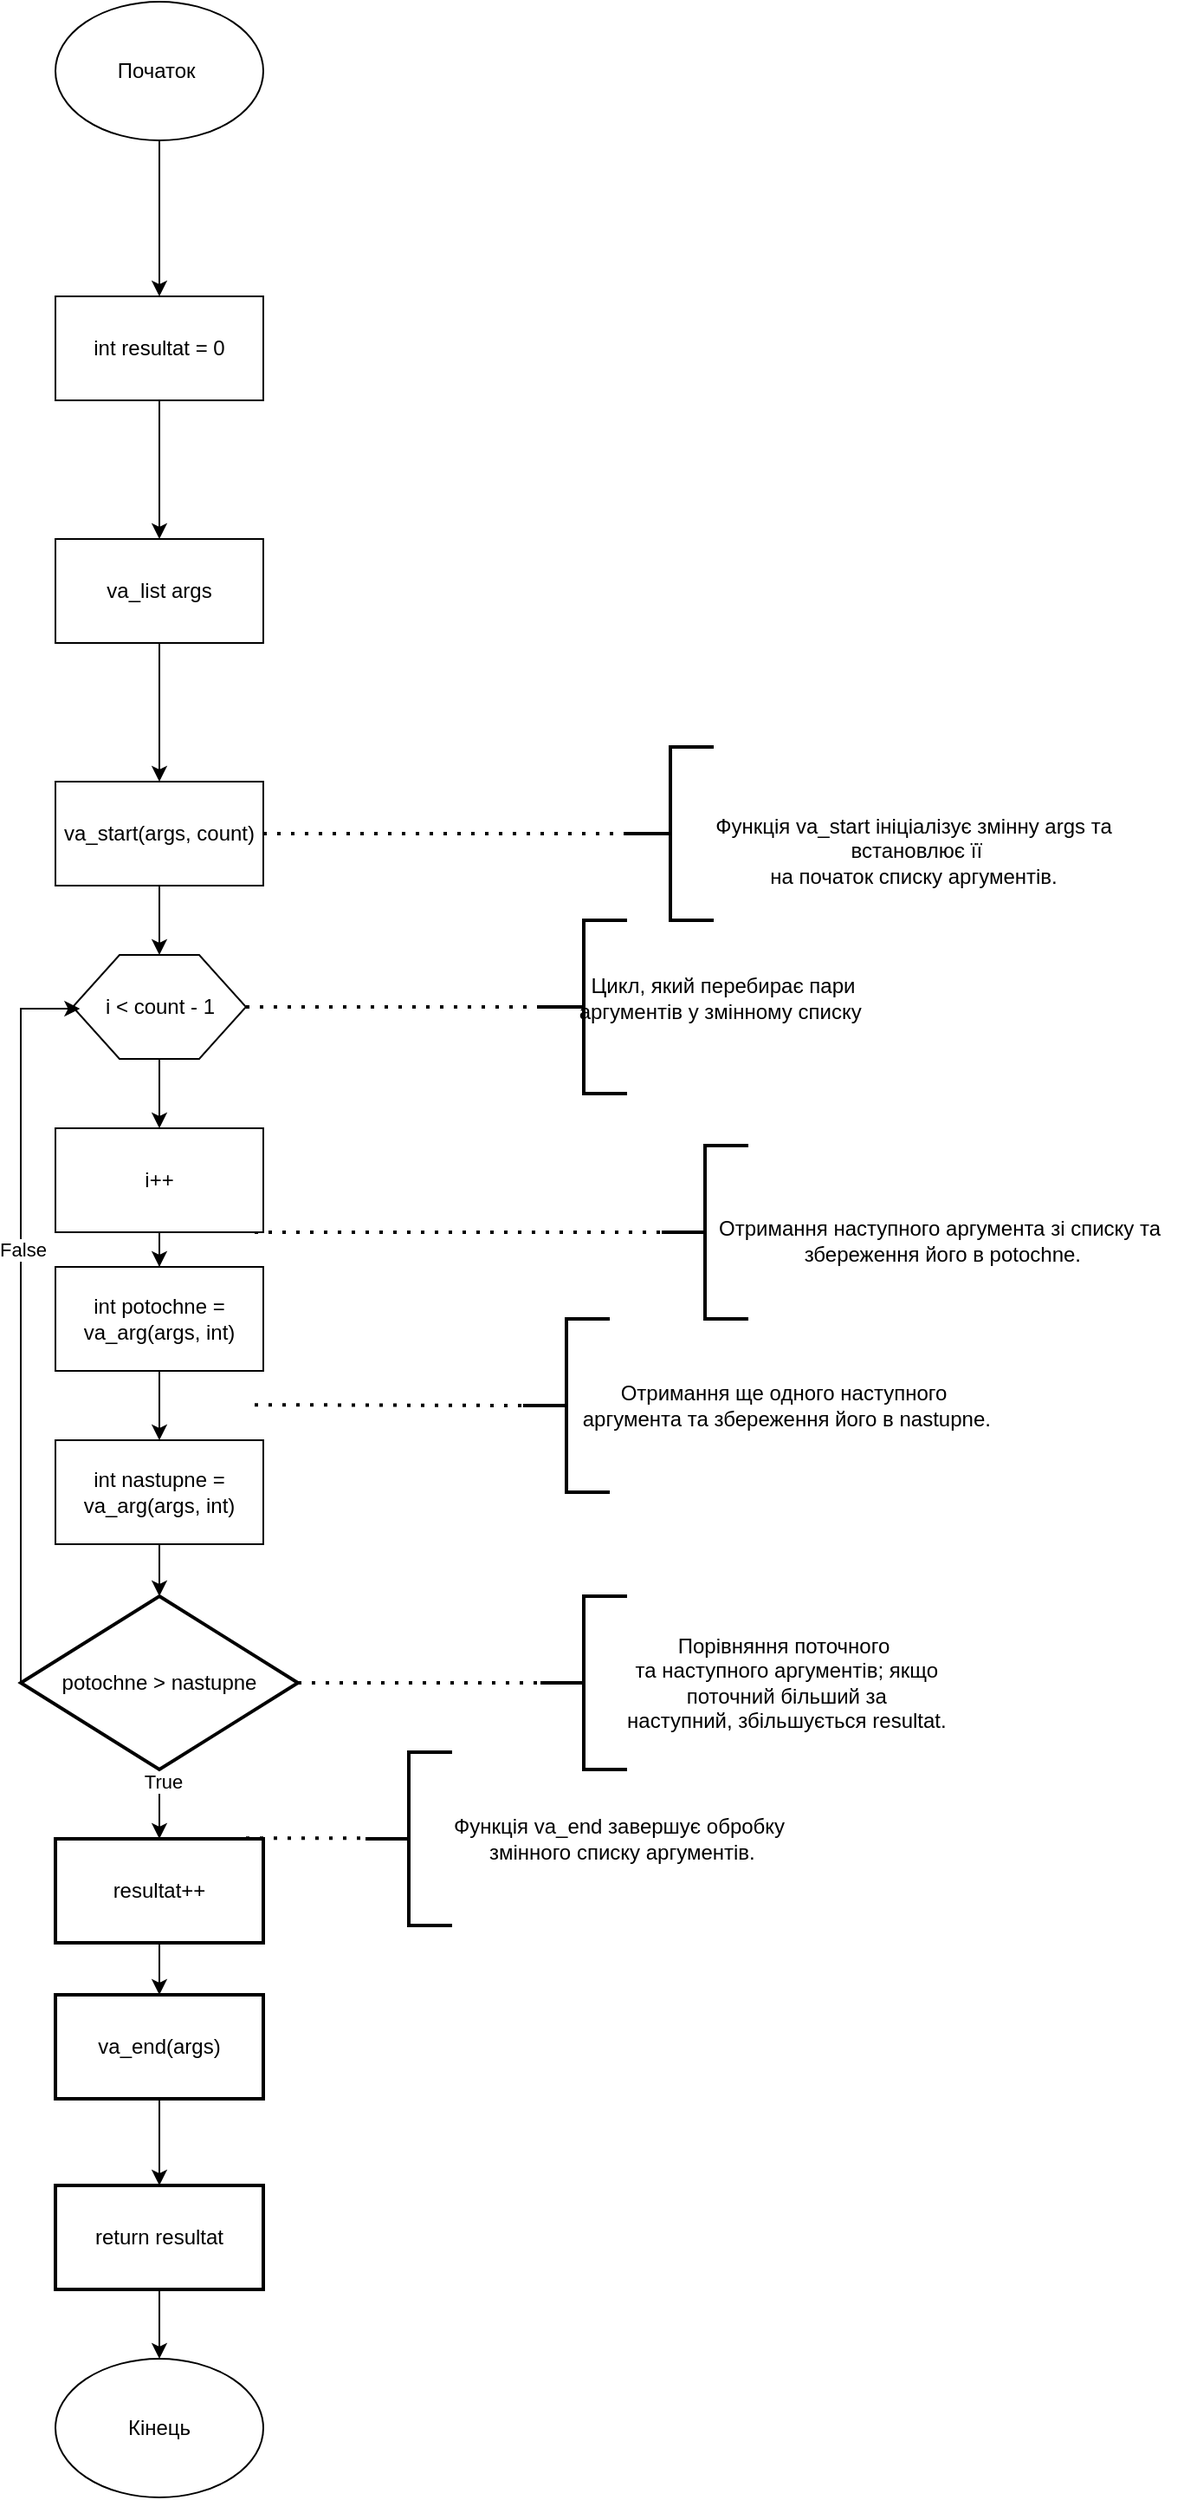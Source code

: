 <mxfile version="22.1.2" type="device">
  <diagram name="Страница — 1" id="v5MBaJPVhTYgz5DfGtqb">
    <mxGraphModel dx="775" dy="776" grid="1" gridSize="10" guides="1" tooltips="1" connect="1" arrows="1" fold="1" page="1" pageScale="1" pageWidth="827" pageHeight="1169" math="0" shadow="0">
      <root>
        <mxCell id="0" />
        <mxCell id="1" parent="0" />
        <mxCell id="MvvM5taRQOztK50YrM3w-3" value="" style="edgeStyle=orthogonalEdgeStyle;rounded=0;orthogonalLoop=1;jettySize=auto;html=1;" parent="1" source="MvvM5taRQOztK50YrM3w-1" target="MvvM5taRQOztK50YrM3w-2" edge="1">
          <mxGeometry relative="1" as="geometry" />
        </mxCell>
        <mxCell id="MvvM5taRQOztK50YrM3w-1" value="Початок&amp;nbsp;" style="ellipse;whiteSpace=wrap;html=1;" parent="1" vertex="1">
          <mxGeometry x="210" y="280" width="120" height="80" as="geometry" />
        </mxCell>
        <mxCell id="MvvM5taRQOztK50YrM3w-5" value="" style="edgeStyle=orthogonalEdgeStyle;rounded=0;orthogonalLoop=1;jettySize=auto;html=1;" parent="1" source="MvvM5taRQOztK50YrM3w-2" target="MvvM5taRQOztK50YrM3w-4" edge="1">
          <mxGeometry relative="1" as="geometry" />
        </mxCell>
        <mxCell id="MvvM5taRQOztK50YrM3w-2" value="int resultat = 0" style="whiteSpace=wrap;html=1;" parent="1" vertex="1">
          <mxGeometry x="210" y="450" width="120" height="60" as="geometry" />
        </mxCell>
        <mxCell id="MvvM5taRQOztK50YrM3w-7" value="" style="edgeStyle=orthogonalEdgeStyle;rounded=0;orthogonalLoop=1;jettySize=auto;html=1;" parent="1" source="MvvM5taRQOztK50YrM3w-4" target="MvvM5taRQOztK50YrM3w-6" edge="1">
          <mxGeometry relative="1" as="geometry" />
        </mxCell>
        <mxCell id="MvvM5taRQOztK50YrM3w-4" value="va_list args" style="whiteSpace=wrap;html=1;" parent="1" vertex="1">
          <mxGeometry x="210" y="590" width="120" height="60" as="geometry" />
        </mxCell>
        <mxCell id="MvvM5taRQOztK50YrM3w-9" value="" style="edgeStyle=orthogonalEdgeStyle;rounded=0;orthogonalLoop=1;jettySize=auto;html=1;entryX=0.5;entryY=0;entryDx=0;entryDy=0;" parent="1" source="MvvM5taRQOztK50YrM3w-6" target="MvvM5taRQOztK50YrM3w-8" edge="1">
          <mxGeometry relative="1" as="geometry">
            <mxPoint x="270" y="870" as="targetPoint" />
          </mxGeometry>
        </mxCell>
        <mxCell id="MvvM5taRQOztK50YrM3w-6" value="va_start(args, count)" style="whiteSpace=wrap;html=1;" parent="1" vertex="1">
          <mxGeometry x="210" y="730" width="120" height="60" as="geometry" />
        </mxCell>
        <mxCell id="J1bTOTGok3e2cb-_7d6a-1" value="" style="edgeStyle=orthogonalEdgeStyle;rounded=0;orthogonalLoop=1;jettySize=auto;html=1;entryX=0.5;entryY=0;entryDx=0;entryDy=0;" parent="1" source="MvvM5taRQOztK50YrM3w-8" target="J1bTOTGok3e2cb-_7d6a-2" edge="1">
          <mxGeometry relative="1" as="geometry">
            <mxPoint x="270" y="1010" as="targetPoint" />
          </mxGeometry>
        </mxCell>
        <mxCell id="MvvM5taRQOztK50YrM3w-8" value="" style="verticalLabelPosition=bottom;verticalAlign=top;html=1;shape=hexagon;perimeter=hexagonPerimeter2;arcSize=6;size=0.27;" parent="1" vertex="1">
          <mxGeometry x="220" y="830" width="100" height="60" as="geometry" />
        </mxCell>
        <mxCell id="MvvM5taRQOztK50YrM3w-13" value="" style="edgeStyle=orthogonalEdgeStyle;rounded=0;orthogonalLoop=1;jettySize=auto;html=1;" parent="1" source="MvvM5taRQOztK50YrM3w-10" target="MvvM5taRQOztK50YrM3w-12" edge="1">
          <mxGeometry relative="1" as="geometry" />
        </mxCell>
        <mxCell id="MvvM5taRQOztK50YrM3w-20" value="True" style="edgeLabel;html=1;align=center;verticalAlign=middle;resizable=0;points=[];" parent="MvvM5taRQOztK50YrM3w-13" vertex="1" connectable="0">
          <mxGeometry x="-0.668" y="2" relative="1" as="geometry">
            <mxPoint as="offset" />
          </mxGeometry>
        </mxCell>
        <mxCell id="MvvM5taRQOztK50YrM3w-10" value="potochne &amp;gt; nastupne" style="strokeWidth=2;html=1;shape=mxgraph.flowchart.decision;whiteSpace=wrap;" parent="1" vertex="1">
          <mxGeometry x="190" y="1200" width="160" height="100" as="geometry" />
        </mxCell>
        <mxCell id="MvvM5taRQOztK50YrM3w-15" value="" style="edgeStyle=orthogonalEdgeStyle;rounded=0;orthogonalLoop=1;jettySize=auto;html=1;" parent="1" source="MvvM5taRQOztK50YrM3w-12" target="MvvM5taRQOztK50YrM3w-14" edge="1">
          <mxGeometry relative="1" as="geometry" />
        </mxCell>
        <mxCell id="MvvM5taRQOztK50YrM3w-12" value="resultat++" style="whiteSpace=wrap;html=1;strokeWidth=2;" parent="1" vertex="1">
          <mxGeometry x="210" y="1340" width="120" height="60" as="geometry" />
        </mxCell>
        <mxCell id="MvvM5taRQOztK50YrM3w-22" value="" style="edgeStyle=orthogonalEdgeStyle;rounded=0;orthogonalLoop=1;jettySize=auto;html=1;" parent="1" source="MvvM5taRQOztK50YrM3w-14" target="MvvM5taRQOztK50YrM3w-21" edge="1">
          <mxGeometry relative="1" as="geometry" />
        </mxCell>
        <mxCell id="MvvM5taRQOztK50YrM3w-14" value="va_end(args)" style="whiteSpace=wrap;html=1;strokeWidth=2;" parent="1" vertex="1">
          <mxGeometry x="210" y="1430" width="120" height="60" as="geometry" />
        </mxCell>
        <mxCell id="MvvM5taRQOztK50YrM3w-16" value="i &amp;lt; count - 1" style="text;html=1;align=center;verticalAlign=middle;resizable=0;points=[];autosize=1;strokeColor=none;fillColor=none;" parent="1" vertex="1">
          <mxGeometry x="225" y="845" width="90" height="30" as="geometry" />
        </mxCell>
        <mxCell id="MvvM5taRQOztK50YrM3w-17" value="" style="endArrow=classic;html=1;rounded=0;exitX=0;exitY=0.5;exitDx=0;exitDy=0;exitPerimeter=0;entryX=-0.009;entryY=0.535;entryDx=0;entryDy=0;entryPerimeter=0;" parent="1" source="MvvM5taRQOztK50YrM3w-10" target="MvvM5taRQOztK50YrM3w-16" edge="1">
          <mxGeometry width="50" height="50" relative="1" as="geometry">
            <mxPoint x="160" y="1130" as="sourcePoint" />
            <mxPoint x="210" y="1080" as="targetPoint" />
            <Array as="points">
              <mxPoint x="190" y="861" />
            </Array>
          </mxGeometry>
        </mxCell>
        <mxCell id="MvvM5taRQOztK50YrM3w-18" value="False" style="edgeLabel;html=1;align=center;verticalAlign=middle;resizable=0;points=[];" parent="MvvM5taRQOztK50YrM3w-17" vertex="1" connectable="0">
          <mxGeometry x="0.182" y="-1" relative="1" as="geometry">
            <mxPoint as="offset" />
          </mxGeometry>
        </mxCell>
        <mxCell id="CXyZ3nrqauTTjUWcUu_5-2" value="" style="edgeStyle=orthogonalEdgeStyle;rounded=0;orthogonalLoop=1;jettySize=auto;html=1;" edge="1" parent="1" source="MvvM5taRQOztK50YrM3w-21" target="CXyZ3nrqauTTjUWcUu_5-1">
          <mxGeometry relative="1" as="geometry" />
        </mxCell>
        <mxCell id="MvvM5taRQOztK50YrM3w-21" value="return resultat" style="whiteSpace=wrap;html=1;strokeWidth=2;" parent="1" vertex="1">
          <mxGeometry x="210" y="1540" width="120" height="60" as="geometry" />
        </mxCell>
        <mxCell id="MvvM5taRQOztK50YrM3w-23" value="" style="strokeWidth=2;html=1;shape=mxgraph.flowchart.annotation_2;align=left;labelPosition=right;pointerEvents=1;" parent="1" vertex="1">
          <mxGeometry x="540" y="710" width="50" height="100" as="geometry" />
        </mxCell>
        <mxCell id="MvvM5taRQOztK50YrM3w-25" value="" style="strokeWidth=2;html=1;shape=mxgraph.flowchart.annotation_2;align=left;labelPosition=right;pointerEvents=1;" parent="1" vertex="1">
          <mxGeometry x="490" y="810" width="50" height="100" as="geometry" />
        </mxCell>
        <mxCell id="MvvM5taRQOztK50YrM3w-26" value="" style="strokeWidth=2;html=1;shape=mxgraph.flowchart.annotation_2;align=left;labelPosition=right;pointerEvents=1;" parent="1" vertex="1">
          <mxGeometry x="560" y="940" width="50" height="100" as="geometry" />
        </mxCell>
        <mxCell id="MvvM5taRQOztK50YrM3w-27" value="Функція va_start ініціалізує змінну args та&lt;br&gt;&amp;nbsp;встановлює її &lt;br&gt;на початок списку аргументів." style="text;html=1;align=center;verticalAlign=middle;resizable=0;points=[];autosize=1;strokeColor=none;fillColor=none;" parent="1" vertex="1">
          <mxGeometry x="580" y="740" width="250" height="60" as="geometry" />
        </mxCell>
        <mxCell id="MvvM5taRQOztK50YrM3w-28" value="" style="endArrow=none;dashed=1;html=1;dashPattern=1 3;strokeWidth=2;rounded=0;exitX=1;exitY=0.5;exitDx=0;exitDy=0;entryX=0.2;entryY=0.5;entryDx=0;entryDy=0;entryPerimeter=0;" parent="1" source="MvvM5taRQOztK50YrM3w-6" target="MvvM5taRQOztK50YrM3w-23" edge="1">
          <mxGeometry width="50" height="50" relative="1" as="geometry">
            <mxPoint x="510" y="790" as="sourcePoint" />
            <mxPoint x="490" y="750" as="targetPoint" />
          </mxGeometry>
        </mxCell>
        <mxCell id="MvvM5taRQOztK50YrM3w-29" value="Цикл, який перебирає пари &lt;br&gt;аргументів у змінному списку&amp;nbsp;" style="text;html=1;align=center;verticalAlign=middle;resizable=0;points=[];autosize=1;strokeColor=none;fillColor=none;" parent="1" vertex="1">
          <mxGeometry x="500" y="835" width="190" height="40" as="geometry" />
        </mxCell>
        <mxCell id="MvvM5taRQOztK50YrM3w-30" value="" style="endArrow=none;dashed=1;html=1;dashPattern=1 3;strokeWidth=2;rounded=0;exitX=1;exitY=0.5;exitDx=0;exitDy=0;entryX=0.2;entryY=0.5;entryDx=0;entryDy=0;entryPerimeter=0;" parent="1" edge="1">
          <mxGeometry width="50" height="50" relative="1" as="geometry">
            <mxPoint x="320" y="860" as="sourcePoint" />
            <mxPoint x="490" y="860" as="targetPoint" />
          </mxGeometry>
        </mxCell>
        <mxCell id="MvvM5taRQOztK50YrM3w-36" value="" style="edgeStyle=orthogonalEdgeStyle;rounded=0;orthogonalLoop=1;jettySize=auto;html=1;" parent="1" source="MvvM5taRQOztK50YrM3w-32" target="MvvM5taRQOztK50YrM3w-35" edge="1">
          <mxGeometry relative="1" as="geometry" />
        </mxCell>
        <mxCell id="MvvM5taRQOztK50YrM3w-32" value="int potochne = va_arg(args, int)" style="whiteSpace=wrap;html=1;" parent="1" vertex="1">
          <mxGeometry x="210" y="1010" width="120" height="60" as="geometry" />
        </mxCell>
        <mxCell id="MvvM5taRQOztK50YrM3w-37" value="" style="edgeStyle=orthogonalEdgeStyle;rounded=0;orthogonalLoop=1;jettySize=auto;html=1;" parent="1" source="MvvM5taRQOztK50YrM3w-35" target="MvvM5taRQOztK50YrM3w-10" edge="1">
          <mxGeometry relative="1" as="geometry" />
        </mxCell>
        <mxCell id="MvvM5taRQOztK50YrM3w-35" value="int nastupne = va_arg(args, int)" style="whiteSpace=wrap;html=1;" parent="1" vertex="1">
          <mxGeometry x="210" y="1110" width="120" height="60" as="geometry" />
        </mxCell>
        <mxCell id="MvvM5taRQOztK50YrM3w-38" value="Отримання наступного аргумента зі списку та&lt;br&gt;&amp;nbsp;збереження його в potochne." style="text;html=1;align=center;verticalAlign=middle;resizable=0;points=[];autosize=1;strokeColor=none;fillColor=none;" parent="1" vertex="1">
          <mxGeometry x="580" y="975" width="280" height="40" as="geometry" />
        </mxCell>
        <mxCell id="MvvM5taRQOztK50YrM3w-39" value="" style="endArrow=none;dashed=1;html=1;dashPattern=1 3;strokeWidth=2;rounded=0;exitX=1;exitY=0.5;exitDx=0;exitDy=0;" parent="1" edge="1">
          <mxGeometry width="50" height="50" relative="1" as="geometry">
            <mxPoint x="325" y="990.0" as="sourcePoint" />
            <mxPoint x="560" y="990" as="targetPoint" />
            <Array as="points" />
          </mxGeometry>
        </mxCell>
        <mxCell id="MvvM5taRQOztK50YrM3w-40" value="" style="strokeWidth=2;html=1;shape=mxgraph.flowchart.annotation_2;align=left;labelPosition=right;pointerEvents=1;" parent="1" vertex="1">
          <mxGeometry x="480" y="1040" width="50" height="100" as="geometry" />
        </mxCell>
        <mxCell id="MvvM5taRQOztK50YrM3w-41" value="Отримання ще одного наступного&lt;br&gt;&amp;nbsp;аргумента та збереження його в nastupne." style="text;html=1;align=center;verticalAlign=middle;resizable=0;points=[];autosize=1;strokeColor=none;fillColor=none;" parent="1" vertex="1">
          <mxGeometry x="500" y="1070" width="260" height="40" as="geometry" />
        </mxCell>
        <mxCell id="MvvM5taRQOztK50YrM3w-43" value="" style="endArrow=none;dashed=1;html=1;dashPattern=1 3;strokeWidth=2;rounded=0;exitX=1;exitY=0.5;exitDx=0;exitDy=0;" parent="1" edge="1">
          <mxGeometry width="50" height="50" relative="1" as="geometry">
            <mxPoint x="325" y="1089.57" as="sourcePoint" />
            <mxPoint x="480" y="1090" as="targetPoint" />
            <Array as="points" />
          </mxGeometry>
        </mxCell>
        <mxCell id="MvvM5taRQOztK50YrM3w-44" value="Порівняння поточного&lt;br&gt;&amp;nbsp;та наступного аргументів; якщо&lt;br&gt;&amp;nbsp;поточний більший за&lt;br&gt;&amp;nbsp;наступний, збільшується resultat." style="text;html=1;align=center;verticalAlign=middle;resizable=0;points=[];autosize=1;strokeColor=none;fillColor=none;" parent="1" vertex="1">
          <mxGeometry x="525" y="1215" width="210" height="70" as="geometry" />
        </mxCell>
        <mxCell id="MvvM5taRQOztK50YrM3w-45" value="" style="strokeWidth=2;html=1;shape=mxgraph.flowchart.annotation_2;align=left;labelPosition=right;pointerEvents=1;" parent="1" vertex="1">
          <mxGeometry x="490" y="1200" width="50" height="100" as="geometry" />
        </mxCell>
        <mxCell id="MvvM5taRQOztK50YrM3w-46" value="" style="endArrow=none;dashed=1;html=1;dashPattern=1 3;strokeWidth=2;rounded=0;exitX=1;exitY=0.5;exitDx=0;exitDy=0;exitPerimeter=0;entryX=0;entryY=0.5;entryDx=0;entryDy=0;entryPerimeter=0;" parent="1" source="MvvM5taRQOztK50YrM3w-10" target="MvvM5taRQOztK50YrM3w-45" edge="1">
          <mxGeometry width="50" height="50" relative="1" as="geometry">
            <mxPoint x="350" y="1220" as="sourcePoint" />
            <mxPoint x="480" y="1219" as="targetPoint" />
            <Array as="points" />
          </mxGeometry>
        </mxCell>
        <mxCell id="MvvM5taRQOztK50YrM3w-47" value="Функція va_end завершує обробку&lt;br&gt;&amp;nbsp;змінного списку аргументів." style="text;html=1;align=center;verticalAlign=middle;resizable=0;points=[];autosize=1;strokeColor=none;fillColor=none;" parent="1" vertex="1">
          <mxGeometry x="430" y="1320" width="210" height="40" as="geometry" />
        </mxCell>
        <mxCell id="MvvM5taRQOztK50YrM3w-48" value="" style="strokeWidth=2;html=1;shape=mxgraph.flowchart.annotation_2;align=left;labelPosition=right;pointerEvents=1;" parent="1" vertex="1">
          <mxGeometry x="389" y="1290" width="50" height="100" as="geometry" />
        </mxCell>
        <mxCell id="MvvM5taRQOztK50YrM3w-49" value="" style="endArrow=none;dashed=1;html=1;dashPattern=1 3;strokeWidth=2;rounded=0;exitX=1;exitY=0.5;exitDx=0;exitDy=0;exitPerimeter=0;entryX=0;entryY=0.5;entryDx=0;entryDy=0;entryPerimeter=0;" parent="1" edge="1">
          <mxGeometry width="50" height="50" relative="1" as="geometry">
            <mxPoint x="320" y="1339.57" as="sourcePoint" />
            <mxPoint x="389" y="1339.57" as="targetPoint" />
            <Array as="points" />
          </mxGeometry>
        </mxCell>
        <mxCell id="J1bTOTGok3e2cb-_7d6a-3" value="" style="edgeStyle=orthogonalEdgeStyle;rounded=0;orthogonalLoop=1;jettySize=auto;html=1;" parent="1" source="J1bTOTGok3e2cb-_7d6a-2" target="MvvM5taRQOztK50YrM3w-32" edge="1">
          <mxGeometry relative="1" as="geometry" />
        </mxCell>
        <mxCell id="J1bTOTGok3e2cb-_7d6a-2" value="i++" style="rounded=0;whiteSpace=wrap;html=1;" parent="1" vertex="1">
          <mxGeometry x="210" y="930" width="120" height="60" as="geometry" />
        </mxCell>
        <mxCell id="CXyZ3nrqauTTjUWcUu_5-1" value="Кінець" style="ellipse;whiteSpace=wrap;html=1;" vertex="1" parent="1">
          <mxGeometry x="210" y="1640" width="120" height="80" as="geometry" />
        </mxCell>
      </root>
    </mxGraphModel>
  </diagram>
</mxfile>
